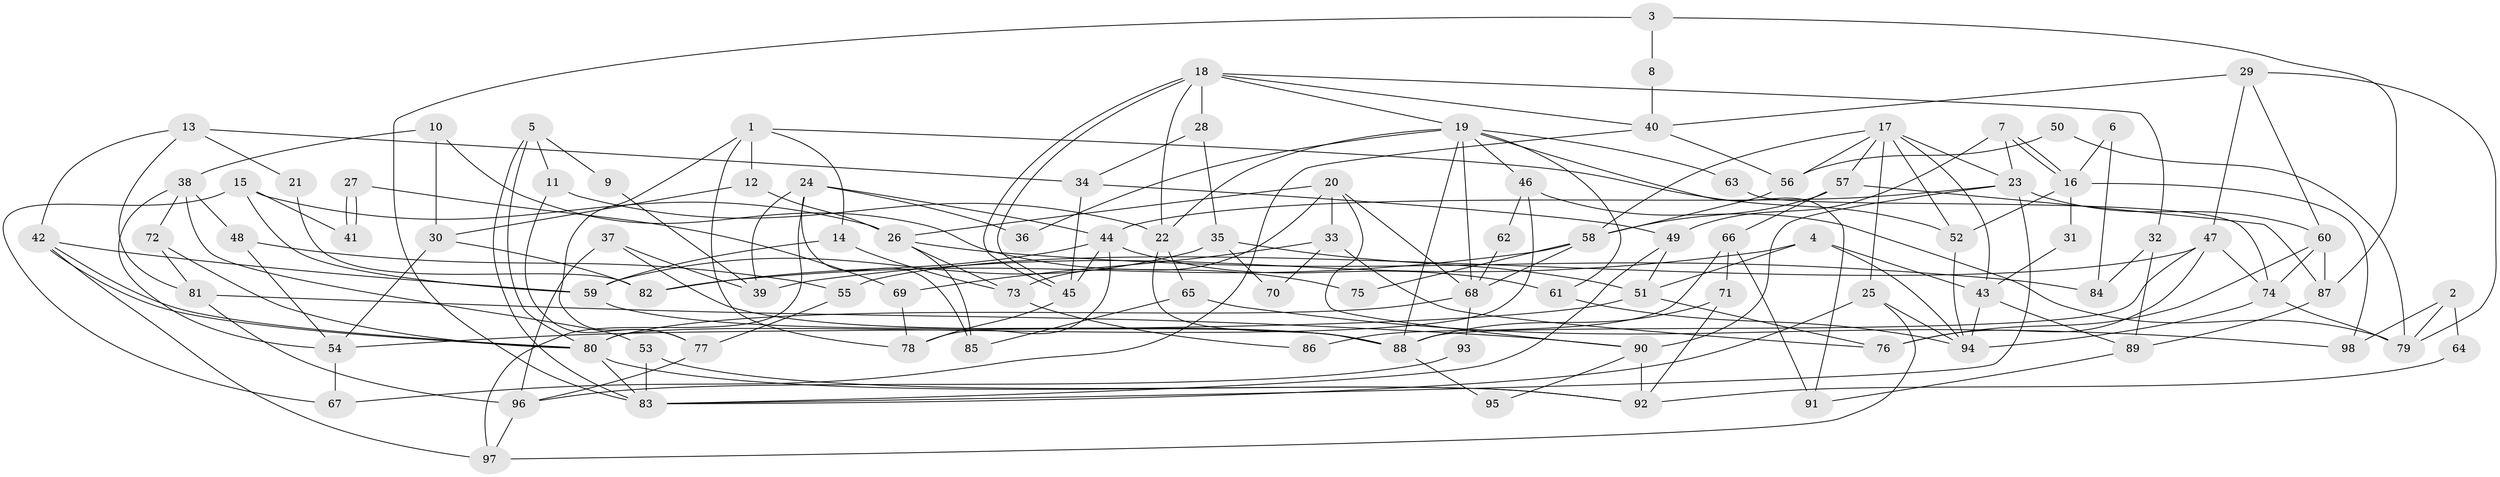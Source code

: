 // coarse degree distribution, {5: 0.2857142857142857, 7: 0.08163265306122448, 4: 0.08163265306122448, 2: 0.10204081632653061, 3: 0.20408163265306123, 13: 0.02040816326530612, 6: 0.20408163265306123, 9: 0.02040816326530612}
// Generated by graph-tools (version 1.1) at 2025/54/03/04/25 21:54:59]
// undirected, 98 vertices, 196 edges
graph export_dot {
graph [start="1"]
  node [color=gray90,style=filled];
  1;
  2;
  3;
  4;
  5;
  6;
  7;
  8;
  9;
  10;
  11;
  12;
  13;
  14;
  15;
  16;
  17;
  18;
  19;
  20;
  21;
  22;
  23;
  24;
  25;
  26;
  27;
  28;
  29;
  30;
  31;
  32;
  33;
  34;
  35;
  36;
  37;
  38;
  39;
  40;
  41;
  42;
  43;
  44;
  45;
  46;
  47;
  48;
  49;
  50;
  51;
  52;
  53;
  54;
  55;
  56;
  57;
  58;
  59;
  60;
  61;
  62;
  63;
  64;
  65;
  66;
  67;
  68;
  69;
  70;
  71;
  72;
  73;
  74;
  75;
  76;
  77;
  78;
  79;
  80;
  81;
  82;
  83;
  84;
  85;
  86;
  87;
  88;
  89;
  90;
  91;
  92;
  93;
  94;
  95;
  96;
  97;
  98;
  1 -- 77;
  1 -- 52;
  1 -- 12;
  1 -- 14;
  1 -- 78;
  2 -- 98;
  2 -- 79;
  2 -- 64;
  3 -- 87;
  3 -- 83;
  3 -- 8;
  4 -- 51;
  4 -- 94;
  4 -- 39;
  4 -- 43;
  5 -- 11;
  5 -- 80;
  5 -- 9;
  5 -- 83;
  6 -- 16;
  6 -- 84;
  7 -- 16;
  7 -- 16;
  7 -- 23;
  7 -- 49;
  8 -- 40;
  9 -- 39;
  10 -- 38;
  10 -- 30;
  10 -- 75;
  11 -- 22;
  11 -- 77;
  12 -- 30;
  12 -- 26;
  13 -- 34;
  13 -- 81;
  13 -- 21;
  13 -- 42;
  14 -- 59;
  14 -- 73;
  15 -- 59;
  15 -- 26;
  15 -- 41;
  15 -- 67;
  16 -- 52;
  16 -- 31;
  16 -- 98;
  17 -- 25;
  17 -- 43;
  17 -- 23;
  17 -- 52;
  17 -- 56;
  17 -- 57;
  17 -- 58;
  18 -- 19;
  18 -- 45;
  18 -- 45;
  18 -- 22;
  18 -- 28;
  18 -- 32;
  18 -- 40;
  19 -- 22;
  19 -- 68;
  19 -- 36;
  19 -- 46;
  19 -- 61;
  19 -- 63;
  19 -- 88;
  19 -- 91;
  20 -- 26;
  20 -- 90;
  20 -- 33;
  20 -- 68;
  20 -- 73;
  21 -- 82;
  22 -- 88;
  22 -- 65;
  23 -- 60;
  23 -- 44;
  23 -- 83;
  23 -- 90;
  24 -- 44;
  24 -- 97;
  24 -- 36;
  24 -- 39;
  24 -- 85;
  25 -- 83;
  25 -- 94;
  25 -- 97;
  26 -- 73;
  26 -- 84;
  26 -- 85;
  27 -- 69;
  27 -- 41;
  27 -- 41;
  28 -- 34;
  28 -- 35;
  29 -- 47;
  29 -- 40;
  29 -- 60;
  29 -- 79;
  30 -- 82;
  30 -- 54;
  31 -- 43;
  32 -- 89;
  32 -- 84;
  33 -- 76;
  33 -- 69;
  33 -- 70;
  34 -- 49;
  34 -- 45;
  35 -- 59;
  35 -- 51;
  35 -- 70;
  37 -- 39;
  37 -- 88;
  37 -- 96;
  38 -- 54;
  38 -- 72;
  38 -- 48;
  38 -- 53;
  40 -- 56;
  40 -- 67;
  42 -- 80;
  42 -- 80;
  42 -- 59;
  42 -- 97;
  43 -- 94;
  43 -- 89;
  44 -- 45;
  44 -- 61;
  44 -- 78;
  44 -- 82;
  45 -- 78;
  46 -- 80;
  46 -- 62;
  46 -- 79;
  47 -- 76;
  47 -- 88;
  47 -- 55;
  47 -- 74;
  48 -- 54;
  48 -- 55;
  49 -- 83;
  49 -- 51;
  50 -- 56;
  50 -- 79;
  51 -- 54;
  51 -- 76;
  52 -- 94;
  53 -- 83;
  53 -- 92;
  54 -- 67;
  55 -- 77;
  56 -- 58;
  57 -- 58;
  57 -- 66;
  57 -- 87;
  58 -- 68;
  58 -- 75;
  58 -- 82;
  59 -- 88;
  60 -- 74;
  60 -- 76;
  60 -- 87;
  61 -- 94;
  62 -- 68;
  63 -- 74;
  64 -- 92;
  65 -- 85;
  65 -- 98;
  66 -- 91;
  66 -- 71;
  66 -- 86;
  68 -- 80;
  68 -- 93;
  69 -- 78;
  71 -- 92;
  71 -- 88;
  72 -- 80;
  72 -- 81;
  73 -- 86;
  74 -- 79;
  74 -- 94;
  77 -- 96;
  80 -- 83;
  80 -- 92;
  81 -- 96;
  81 -- 90;
  87 -- 89;
  88 -- 95;
  89 -- 91;
  90 -- 92;
  90 -- 95;
  93 -- 96;
  96 -- 97;
}
